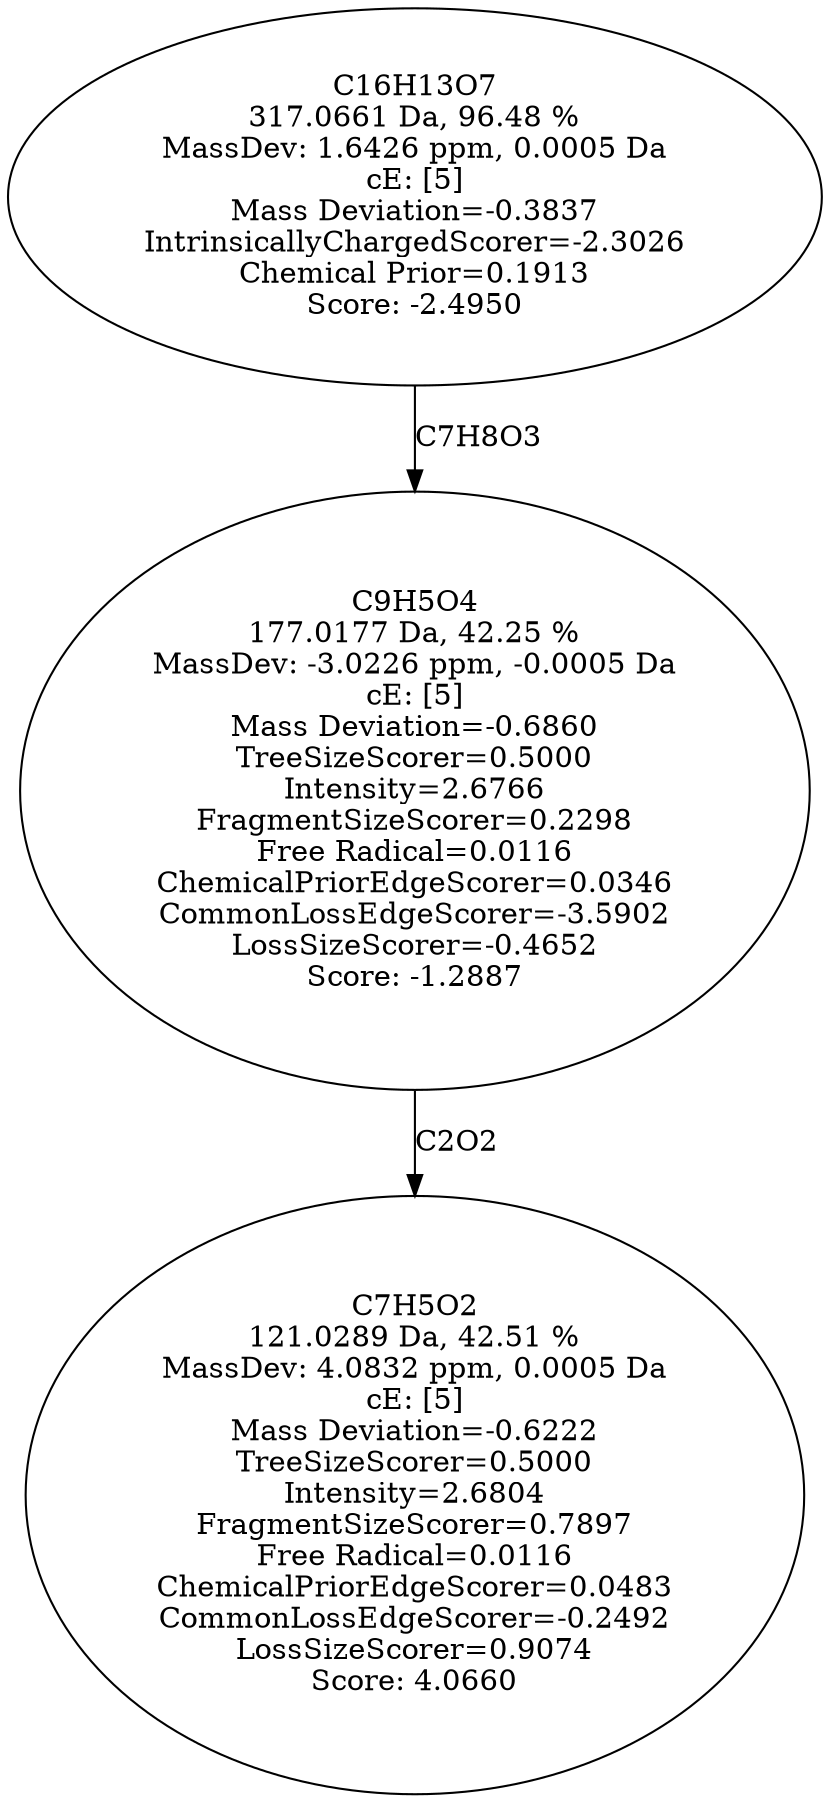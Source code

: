 strict digraph {
v1 [label="C7H5O2\n121.0289 Da, 42.51 %\nMassDev: 4.0832 ppm, 0.0005 Da\ncE: [5]\nMass Deviation=-0.6222\nTreeSizeScorer=0.5000\nIntensity=2.6804\nFragmentSizeScorer=0.7897\nFree Radical=0.0116\nChemicalPriorEdgeScorer=0.0483\nCommonLossEdgeScorer=-0.2492\nLossSizeScorer=0.9074\nScore: 4.0660"];
v2 [label="C9H5O4\n177.0177 Da, 42.25 %\nMassDev: -3.0226 ppm, -0.0005 Da\ncE: [5]\nMass Deviation=-0.6860\nTreeSizeScorer=0.5000\nIntensity=2.6766\nFragmentSizeScorer=0.2298\nFree Radical=0.0116\nChemicalPriorEdgeScorer=0.0346\nCommonLossEdgeScorer=-3.5902\nLossSizeScorer=-0.4652\nScore: -1.2887"];
v3 [label="C16H13O7\n317.0661 Da, 96.48 %\nMassDev: 1.6426 ppm, 0.0005 Da\ncE: [5]\nMass Deviation=-0.3837\nIntrinsicallyChargedScorer=-2.3026\nChemical Prior=0.1913\nScore: -2.4950"];
v2 -> v1 [label="C2O2"];
v3 -> v2 [label="C7H8O3"];
}